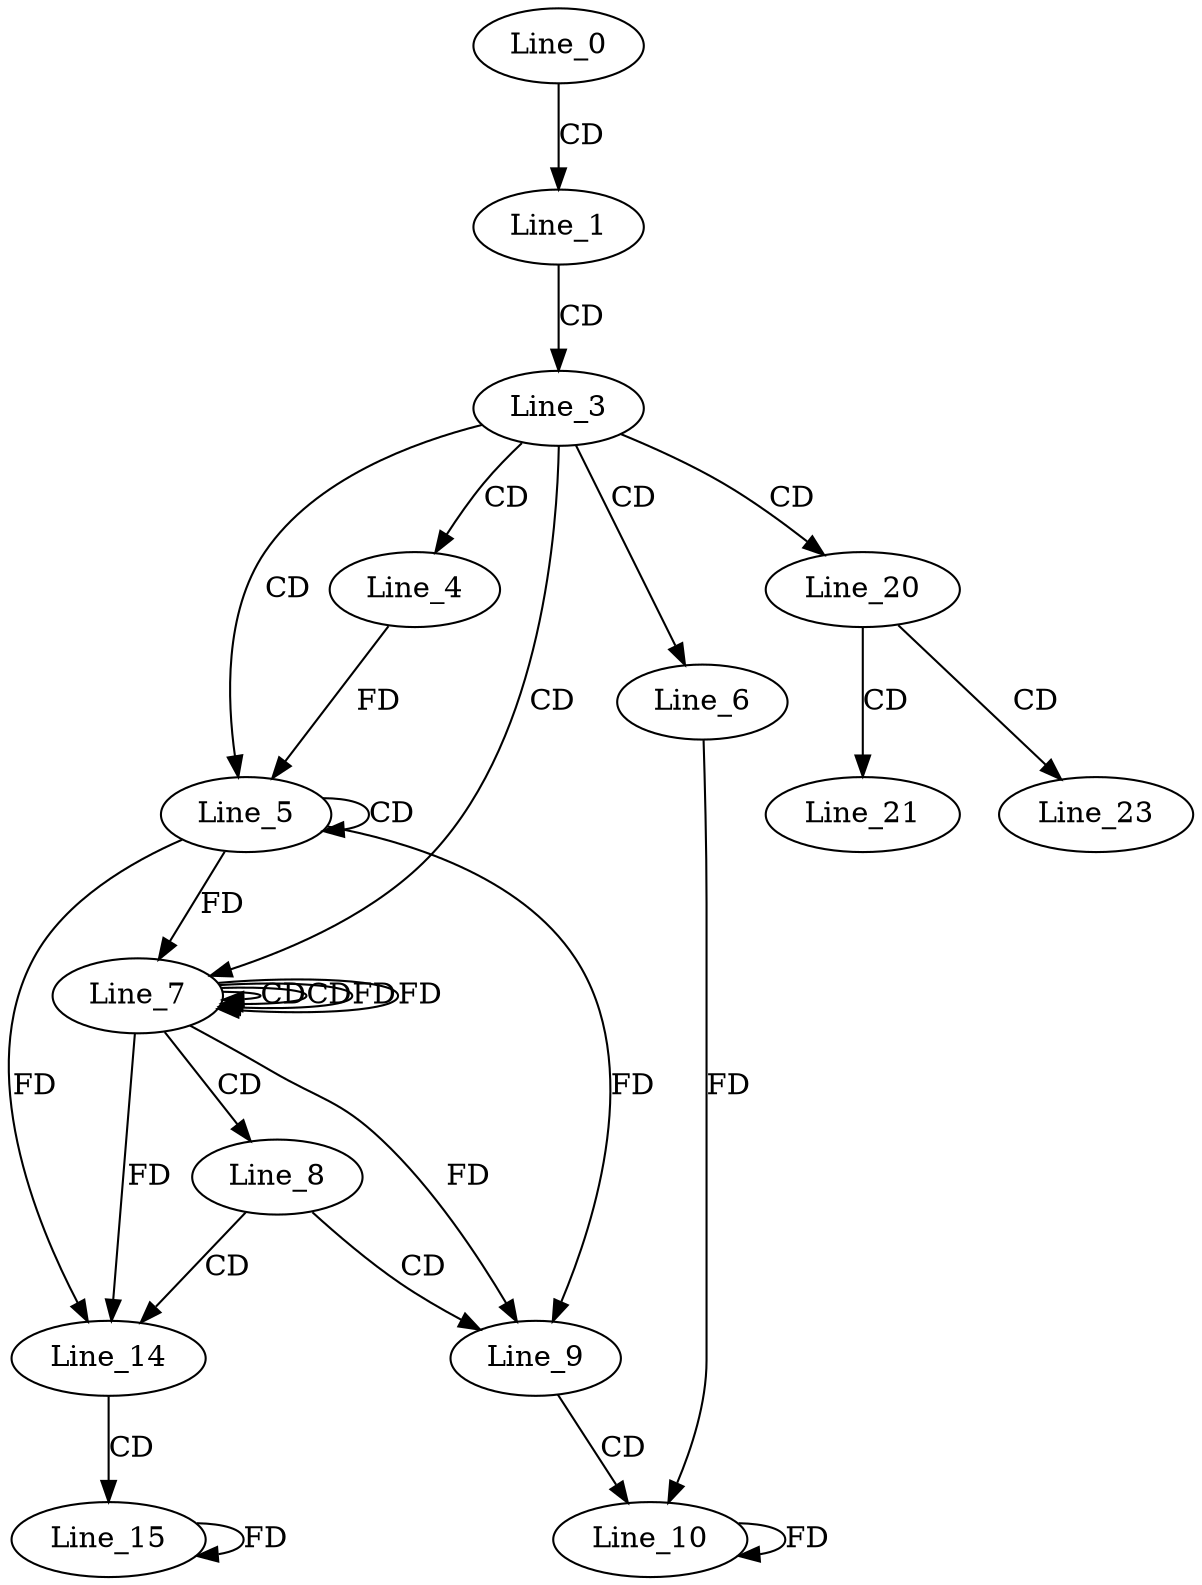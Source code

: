 digraph G {
  Line_0;
  Line_1;
  Line_3;
  Line_4;
  Line_5;
  Line_5;
  Line_6;
  Line_7;
  Line_7;
  Line_7;
  Line_7;
  Line_8;
  Line_9;
  Line_9;
  Line_9;
  Line_9;
  Line_10;
  Line_14;
  Line_14;
  Line_14;
  Line_14;
  Line_15;
  Line_20;
  Line_21;
  Line_23;
  Line_0 -> Line_1 [ label="CD" ];
  Line_1 -> Line_3 [ label="CD" ];
  Line_3 -> Line_4 [ label="CD" ];
  Line_3 -> Line_5 [ label="CD" ];
  Line_5 -> Line_5 [ label="CD" ];
  Line_4 -> Line_5 [ label="FD" ];
  Line_3 -> Line_6 [ label="CD" ];
  Line_3 -> Line_7 [ label="CD" ];
  Line_7 -> Line_7 [ label="CD" ];
  Line_7 -> Line_7 [ label="CD" ];
  Line_5 -> Line_7 [ label="FD" ];
  Line_7 -> Line_7 [ label="FD" ];
  Line_7 -> Line_8 [ label="CD" ];
  Line_8 -> Line_9 [ label="CD" ];
  Line_5 -> Line_9 [ label="FD" ];
  Line_7 -> Line_9 [ label="FD" ];
  Line_9 -> Line_10 [ label="CD" ];
  Line_10 -> Line_10 [ label="FD" ];
  Line_6 -> Line_10 [ label="FD" ];
  Line_8 -> Line_14 [ label="CD" ];
  Line_5 -> Line_14 [ label="FD" ];
  Line_7 -> Line_14 [ label="FD" ];
  Line_14 -> Line_15 [ label="CD" ];
  Line_15 -> Line_15 [ label="FD" ];
  Line_3 -> Line_20 [ label="CD" ];
  Line_20 -> Line_21 [ label="CD" ];
  Line_20 -> Line_23 [ label="CD" ];
  Line_7 -> Line_7 [ label="FD" ];
}
